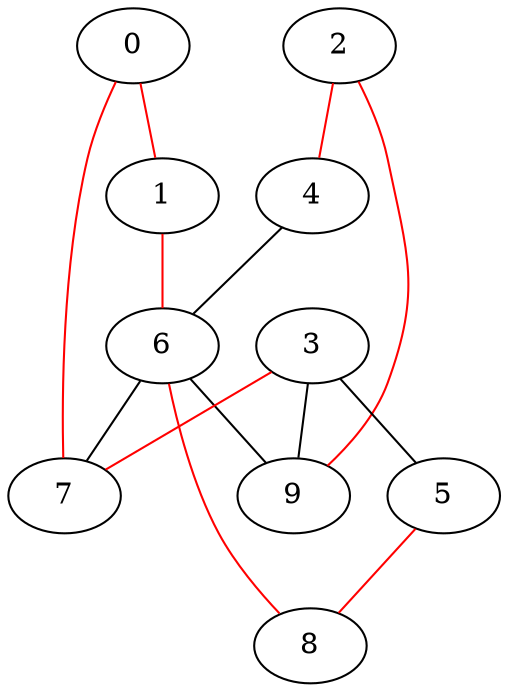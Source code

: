 graph three {
      0 -- 1 [color=red] ;
      0 -- 7 [color=red] ;
      1 -- 6 [color=red] ;
      2 -- 4 [color=red] ;
      2 -- 9 [color=red] ;
      3 -- 5 ;
      3 -- 7 [color=red] ;
      3 -- 9 ;
      4 -- 6 ;
      5 -- 8 [color=red] ;
      6 -- 7 ;
      6 -- 8 [color=red] ;
      6 -- 9 ;
      7 ;
      8 ;
      9 
}